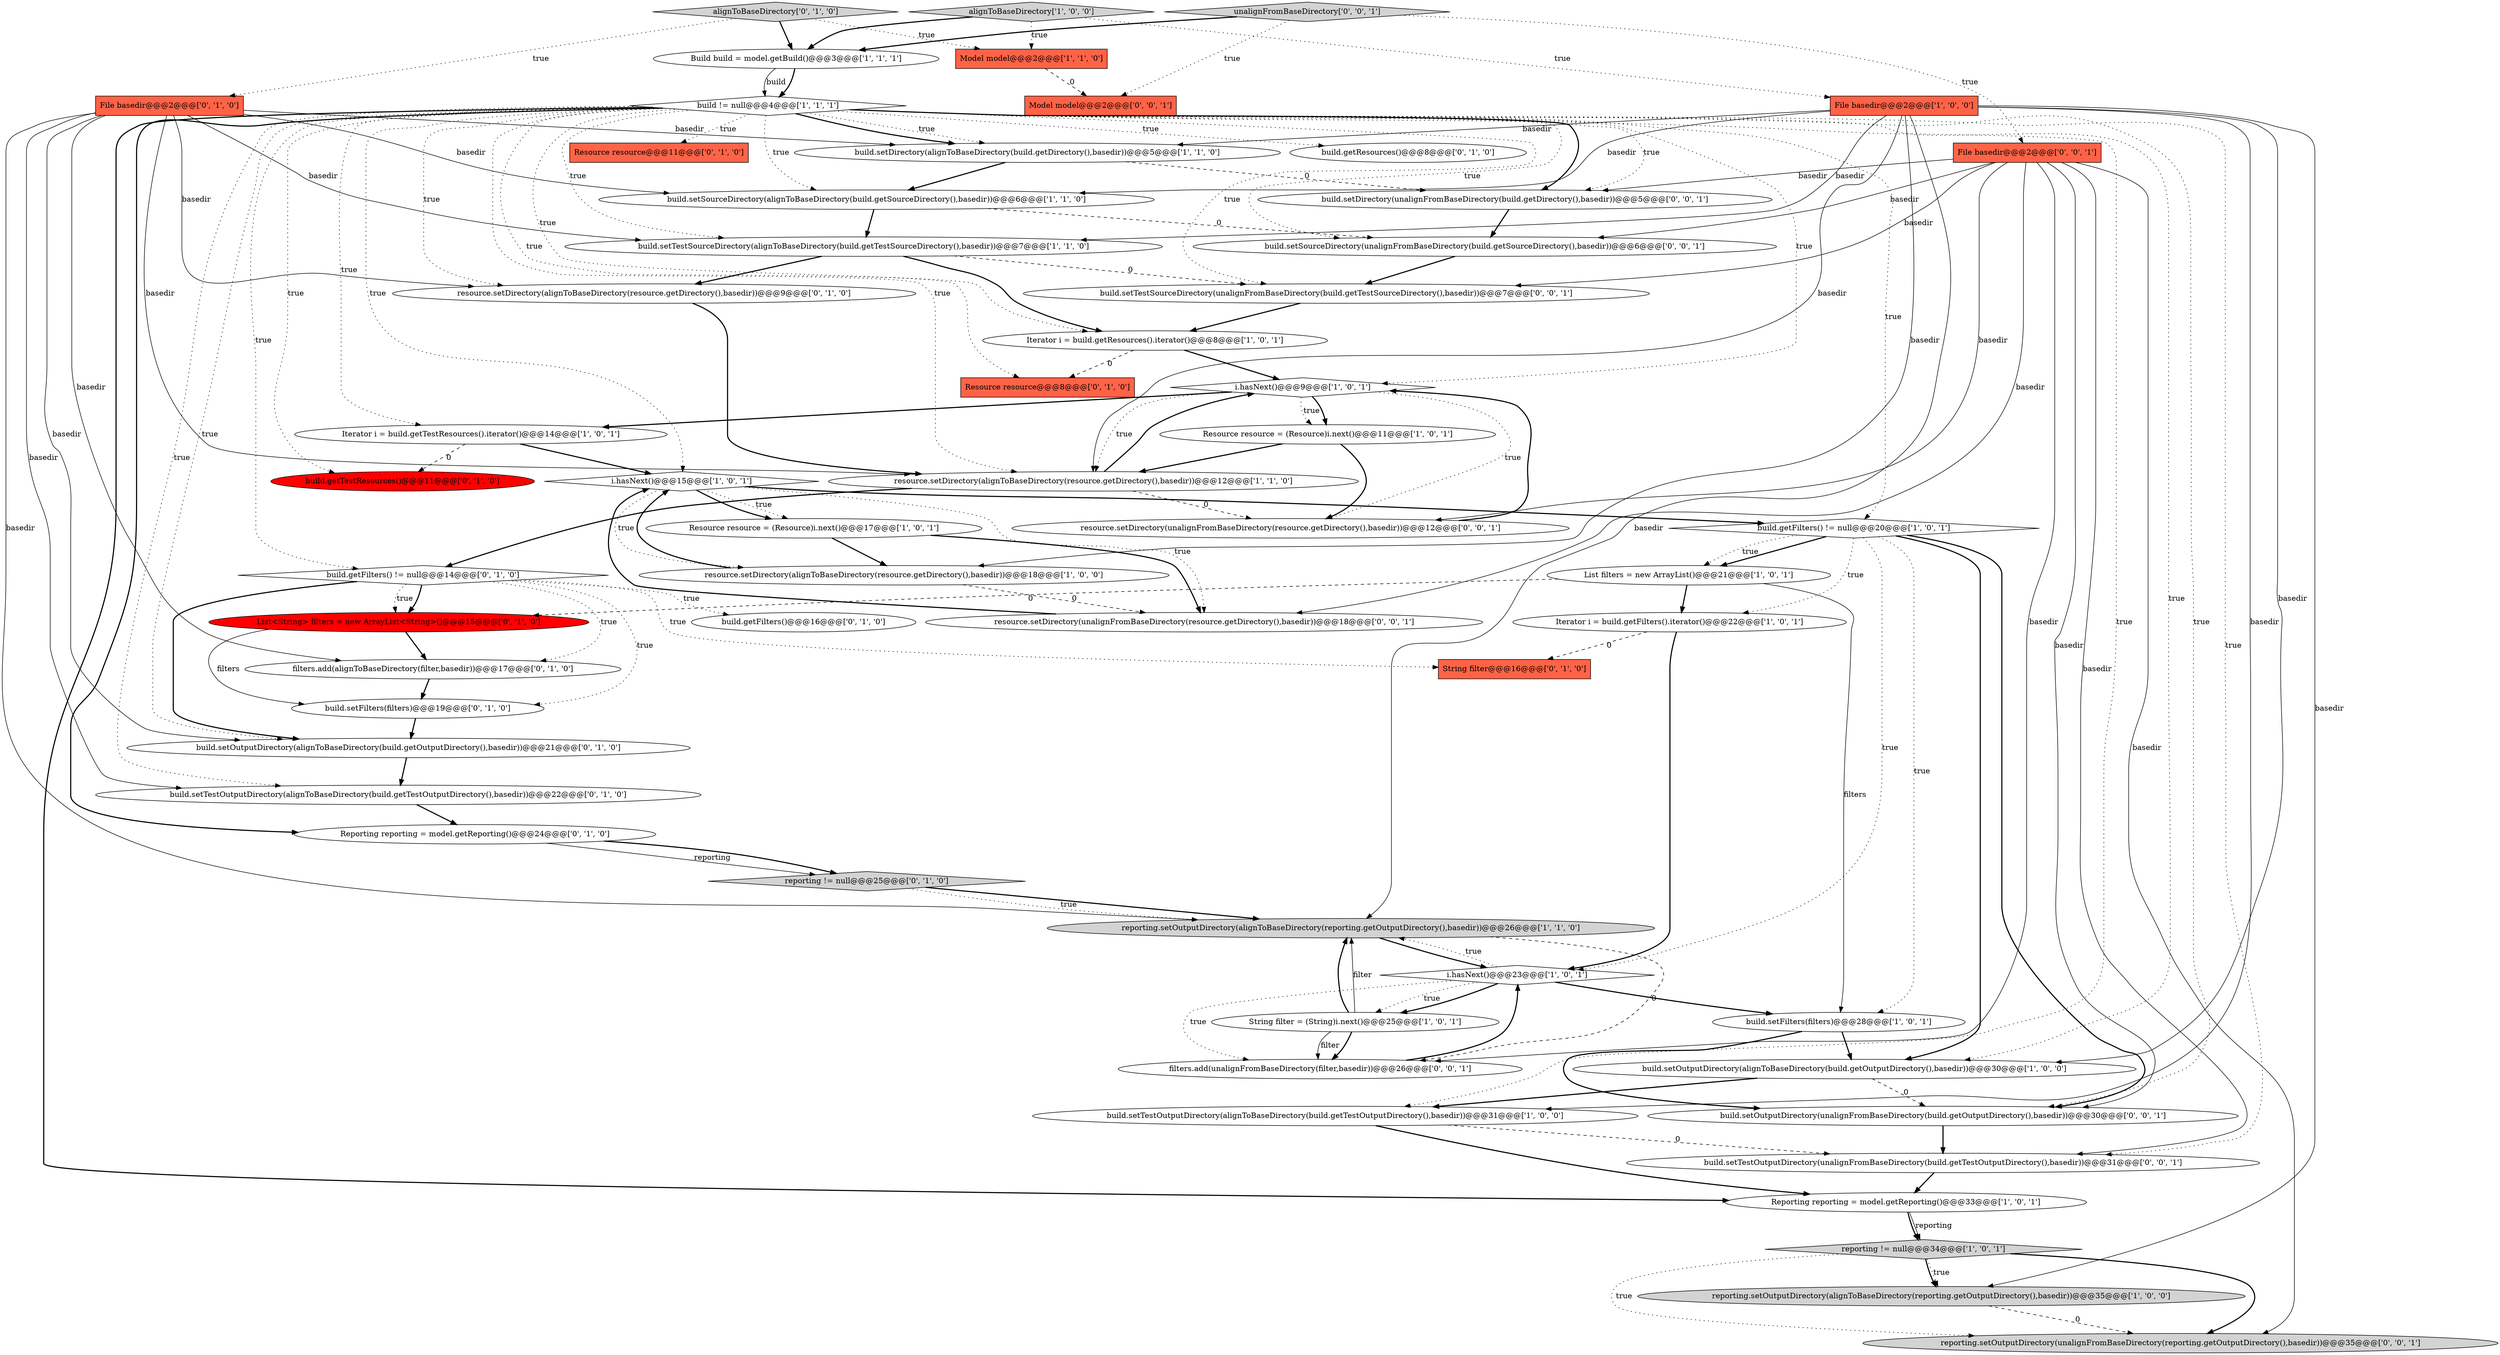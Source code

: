 digraph {
35 [style = filled, label = "build.getResources()@@@8@@@['0', '1', '0']", fillcolor = white, shape = ellipse image = "AAA0AAABBB2BBB"];
12 [style = filled, label = "resource.setDirectory(alignToBaseDirectory(resource.getDirectory(),basedir))@@@18@@@['1', '0', '0']", fillcolor = white, shape = ellipse image = "AAA0AAABBB1BBB"];
31 [style = filled, label = "build.setTestOutputDirectory(alignToBaseDirectory(build.getTestOutputDirectory(),basedir))@@@22@@@['0', '1', '0']", fillcolor = white, shape = ellipse image = "AAA0AAABBB2BBB"];
0 [style = filled, label = "reporting != null@@@34@@@['1', '0', '1']", fillcolor = lightgray, shape = diamond image = "AAA0AAABBB1BBB"];
40 [style = filled, label = "Resource resource@@@11@@@['0', '1', '0']", fillcolor = tomato, shape = box image = "AAA0AAABBB2BBB"];
43 [style = filled, label = "build.getFilters() != null@@@14@@@['0', '1', '0']", fillcolor = white, shape = diamond image = "AAA0AAABBB2BBB"];
55 [style = filled, label = "reporting.setOutputDirectory(unalignFromBaseDirectory(reporting.getOutputDirectory(),basedir))@@@35@@@['0', '0', '1']", fillcolor = lightgray, shape = ellipse image = "AAA0AAABBB3BBB"];
27 [style = filled, label = "i.hasNext()@@@15@@@['1', '0', '1']", fillcolor = white, shape = diamond image = "AAA0AAABBB1BBB"];
56 [style = filled, label = "build.setOutputDirectory(unalignFromBaseDirectory(build.getOutputDirectory(),basedir))@@@30@@@['0', '0', '1']", fillcolor = white, shape = ellipse image = "AAA0AAABBB3BBB"];
18 [style = filled, label = "i.hasNext()@@@9@@@['1', '0', '1']", fillcolor = white, shape = diamond image = "AAA0AAABBB1BBB"];
15 [style = filled, label = "build.setDirectory(alignToBaseDirectory(build.getDirectory(),basedir))@@@5@@@['1', '1', '0']", fillcolor = white, shape = ellipse image = "AAA0AAABBB1BBB"];
2 [style = filled, label = "build.setSourceDirectory(alignToBaseDirectory(build.getSourceDirectory(),basedir))@@@6@@@['1', '1', '0']", fillcolor = white, shape = ellipse image = "AAA0AAABBB1BBB"];
6 [style = filled, label = "Resource resource = (Resource)i.next()@@@11@@@['1', '0', '1']", fillcolor = white, shape = ellipse image = "AAA0AAABBB1BBB"];
32 [style = filled, label = "Reporting reporting = model.getReporting()@@@24@@@['0', '1', '0']", fillcolor = white, shape = ellipse image = "AAA0AAABBB2BBB"];
41 [style = filled, label = "build.getTestResources()@@@11@@@['0', '1', '0']", fillcolor = red, shape = ellipse image = "AAA1AAABBB2BBB"];
29 [style = filled, label = "build.setOutputDirectory(alignToBaseDirectory(build.getOutputDirectory(),basedir))@@@21@@@['0', '1', '0']", fillcolor = white, shape = ellipse image = "AAA0AAABBB2BBB"];
14 [style = filled, label = "build.setTestOutputDirectory(alignToBaseDirectory(build.getTestOutputDirectory(),basedir))@@@31@@@['1', '0', '0']", fillcolor = white, shape = ellipse image = "AAA0AAABBB1BBB"];
50 [style = filled, label = "build.setDirectory(unalignFromBaseDirectory(build.getDirectory(),basedir))@@@5@@@['0', '0', '1']", fillcolor = white, shape = ellipse image = "AAA0AAABBB3BBB"];
21 [style = filled, label = "String filter = (String)i.next()@@@25@@@['1', '0', '1']", fillcolor = white, shape = ellipse image = "AAA0AAABBB1BBB"];
28 [style = filled, label = "build.getFilters()@@@16@@@['0', '1', '0']", fillcolor = white, shape = ellipse image = "AAA0AAABBB2BBB"];
52 [style = filled, label = "resource.setDirectory(unalignFromBaseDirectory(resource.getDirectory(),basedir))@@@12@@@['0', '0', '1']", fillcolor = white, shape = ellipse image = "AAA0AAABBB3BBB"];
38 [style = filled, label = "build.setFilters(filters)@@@19@@@['0', '1', '0']", fillcolor = white, shape = ellipse image = "AAA0AAABBB2BBB"];
19 [style = filled, label = "Iterator i = build.getTestResources().iterator()@@@14@@@['1', '0', '1']", fillcolor = white, shape = ellipse image = "AAA0AAABBB1BBB"];
4 [style = filled, label = "File basedir@@@2@@@['1', '0', '0']", fillcolor = tomato, shape = box image = "AAA0AAABBB1BBB"];
17 [style = filled, label = "i.hasNext()@@@23@@@['1', '0', '1']", fillcolor = white, shape = diamond image = "AAA0AAABBB1BBB"];
33 [style = filled, label = "reporting != null@@@25@@@['0', '1', '0']", fillcolor = lightgray, shape = diamond image = "AAA0AAABBB2BBB"];
44 [style = filled, label = "alignToBaseDirectory['0', '1', '0']", fillcolor = lightgray, shape = diamond image = "AAA0AAABBB2BBB"];
26 [style = filled, label = "Reporting reporting = model.getReporting()@@@33@@@['1', '0', '1']", fillcolor = white, shape = ellipse image = "AAA0AAABBB1BBB"];
13 [style = filled, label = "build.setOutputDirectory(alignToBaseDirectory(build.getOutputDirectory(),basedir))@@@30@@@['1', '0', '0']", fillcolor = white, shape = ellipse image = "AAA0AAABBB1BBB"];
39 [style = filled, label = "resource.setDirectory(alignToBaseDirectory(resource.getDirectory(),basedir))@@@9@@@['0', '1', '0']", fillcolor = white, shape = ellipse image = "AAA0AAABBB2BBB"];
24 [style = filled, label = "Model model@@@2@@@['1', '1', '0']", fillcolor = tomato, shape = box image = "AAA0AAABBB1BBB"];
20 [style = filled, label = "Resource resource = (Resource)i.next()@@@17@@@['1', '0', '1']", fillcolor = white, shape = ellipse image = "AAA0AAABBB1BBB"];
16 [style = filled, label = "build.setFilters(filters)@@@28@@@['1', '0', '1']", fillcolor = white, shape = ellipse image = "AAA0AAABBB1BBB"];
11 [style = filled, label = "Iterator i = build.getFilters().iterator()@@@22@@@['1', '0', '1']", fillcolor = white, shape = ellipse image = "AAA0AAABBB1BBB"];
25 [style = filled, label = "build.setTestSourceDirectory(alignToBaseDirectory(build.getTestSourceDirectory(),basedir))@@@7@@@['1', '1', '0']", fillcolor = white, shape = ellipse image = "AAA0AAABBB1BBB"];
45 [style = filled, label = "build.setTestOutputDirectory(unalignFromBaseDirectory(build.getTestOutputDirectory(),basedir))@@@31@@@['0', '0', '1']", fillcolor = white, shape = ellipse image = "AAA0AAABBB3BBB"];
36 [style = filled, label = "List<String> filters = new ArrayList<String>()@@@15@@@['0', '1', '0']", fillcolor = red, shape = ellipse image = "AAA1AAABBB2BBB"];
23 [style = filled, label = "resource.setDirectory(alignToBaseDirectory(resource.getDirectory(),basedir))@@@12@@@['1', '1', '0']", fillcolor = white, shape = ellipse image = "AAA0AAABBB1BBB"];
42 [style = filled, label = "Resource resource@@@8@@@['0', '1', '0']", fillcolor = tomato, shape = box image = "AAA1AAABBB2BBB"];
46 [style = filled, label = "build.setSourceDirectory(unalignFromBaseDirectory(build.getSourceDirectory(),basedir))@@@6@@@['0', '0', '1']", fillcolor = white, shape = ellipse image = "AAA0AAABBB3BBB"];
51 [style = filled, label = "resource.setDirectory(unalignFromBaseDirectory(resource.getDirectory(),basedir))@@@18@@@['0', '0', '1']", fillcolor = white, shape = ellipse image = "AAA0AAABBB3BBB"];
37 [style = filled, label = "String filter@@@16@@@['0', '1', '0']", fillcolor = tomato, shape = box image = "AAA1AAABBB2BBB"];
48 [style = filled, label = "File basedir@@@2@@@['0', '0', '1']", fillcolor = tomato, shape = box image = "AAA0AAABBB3BBB"];
10 [style = filled, label = "build.getFilters() != null@@@20@@@['1', '0', '1']", fillcolor = white, shape = diamond image = "AAA0AAABBB1BBB"];
49 [style = filled, label = "build.setTestSourceDirectory(unalignFromBaseDirectory(build.getTestSourceDirectory(),basedir))@@@7@@@['0', '0', '1']", fillcolor = white, shape = ellipse image = "AAA0AAABBB3BBB"];
22 [style = filled, label = "reporting.setOutputDirectory(alignToBaseDirectory(reporting.getOutputDirectory(),basedir))@@@35@@@['1', '0', '0']", fillcolor = lightgray, shape = ellipse image = "AAA0AAABBB1BBB"];
1 [style = filled, label = "Iterator i = build.getResources().iterator()@@@8@@@['1', '0', '1']", fillcolor = white, shape = ellipse image = "AAA0AAABBB1BBB"];
53 [style = filled, label = "unalignFromBaseDirectory['0', '0', '1']", fillcolor = lightgray, shape = diamond image = "AAA0AAABBB3BBB"];
34 [style = filled, label = "filters.add(alignToBaseDirectory(filter,basedir))@@@17@@@['0', '1', '0']", fillcolor = white, shape = ellipse image = "AAA0AAABBB2BBB"];
30 [style = filled, label = "File basedir@@@2@@@['0', '1', '0']", fillcolor = tomato, shape = box image = "AAA0AAABBB2BBB"];
5 [style = filled, label = "Build build = model.getBuild()@@@3@@@['1', '1', '1']", fillcolor = white, shape = ellipse image = "AAA0AAABBB1BBB"];
47 [style = filled, label = "filters.add(unalignFromBaseDirectory(filter,basedir))@@@26@@@['0', '0', '1']", fillcolor = white, shape = ellipse image = "AAA0AAABBB3BBB"];
54 [style = filled, label = "Model model@@@2@@@['0', '0', '1']", fillcolor = tomato, shape = box image = "AAA0AAABBB3BBB"];
8 [style = filled, label = "reporting.setOutputDirectory(alignToBaseDirectory(reporting.getOutputDirectory(),basedir))@@@26@@@['1', '1', '0']", fillcolor = lightgray, shape = ellipse image = "AAA0AAABBB1BBB"];
3 [style = filled, label = "alignToBaseDirectory['1', '0', '0']", fillcolor = lightgray, shape = diamond image = "AAA0AAABBB1BBB"];
9 [style = filled, label = "build != null@@@4@@@['1', '1', '1']", fillcolor = white, shape = diamond image = "AAA0AAABBB1BBB"];
7 [style = filled, label = "List filters = new ArrayList()@@@21@@@['1', '0', '1']", fillcolor = white, shape = ellipse image = "AAA0AAABBB1BBB"];
9->50 [style = bold, label=""];
1->42 [style = dashed, label="0"];
13->56 [style = dashed, label="0"];
25->1 [style = bold, label=""];
9->35 [style = dotted, label="true"];
5->9 [style = bold, label=""];
5->9 [style = solid, label="build"];
21->8 [style = bold, label=""];
2->46 [style = dashed, label="0"];
44->24 [style = dotted, label="true"];
9->26 [style = bold, label=""];
17->8 [style = dotted, label="true"];
23->52 [style = dashed, label="0"];
3->5 [style = bold, label=""];
22->55 [style = dashed, label="0"];
9->49 [style = dotted, label="true"];
4->22 [style = solid, label="basedir"];
39->23 [style = bold, label=""];
4->2 [style = solid, label="basedir"];
44->30 [style = dotted, label="true"];
43->29 [style = bold, label=""];
9->15 [style = dotted, label="true"];
48->47 [style = solid, label="basedir"];
0->55 [style = dotted, label="true"];
2->25 [style = bold, label=""];
10->16 [style = dotted, label="true"];
17->21 [style = bold, label=""];
13->14 [style = bold, label=""];
17->16 [style = bold, label=""];
18->23 [style = dotted, label="true"];
48->50 [style = solid, label="basedir"];
9->41 [style = dotted, label="true"];
4->12 [style = solid, label="basedir"];
53->48 [style = dotted, label="true"];
7->11 [style = bold, label=""];
30->31 [style = solid, label="basedir"];
16->56 [style = bold, label=""];
48->45 [style = solid, label="basedir"];
9->32 [style = bold, label=""];
18->19 [style = bold, label=""];
9->31 [style = dotted, label="true"];
32->33 [style = solid, label="reporting"];
9->42 [style = dotted, label="true"];
48->49 [style = solid, label="basedir"];
10->7 [style = bold, label=""];
15->50 [style = dashed, label="0"];
18->6 [style = dotted, label="true"];
8->17 [style = bold, label=""];
26->0 [style = bold, label=""];
21->8 [style = solid, label="filter"];
49->1 [style = bold, label=""];
48->55 [style = solid, label="basedir"];
52->18 [style = bold, label=""];
27->20 [style = dotted, label="true"];
9->13 [style = dotted, label="true"];
43->28 [style = dotted, label="true"];
9->43 [style = dotted, label="true"];
51->27 [style = bold, label=""];
11->17 [style = bold, label=""];
34->38 [style = bold, label=""];
30->29 [style = solid, label="basedir"];
17->21 [style = dotted, label="true"];
9->10 [style = dotted, label="true"];
33->8 [style = bold, label=""];
27->20 [style = bold, label=""];
36->38 [style = solid, label="filters"];
4->14 [style = solid, label="basedir"];
21->47 [style = bold, label=""];
43->38 [style = dotted, label="true"];
16->13 [style = bold, label=""];
25->39 [style = bold, label=""];
48->46 [style = solid, label="basedir"];
6->23 [style = bold, label=""];
31->32 [style = bold, label=""];
23->43 [style = bold, label=""];
43->36 [style = bold, label=""];
25->49 [style = dashed, label="0"];
32->33 [style = bold, label=""];
19->41 [style = dashed, label="0"];
3->24 [style = dotted, label="true"];
10->17 [style = dotted, label="true"];
17->47 [style = dotted, label="true"];
9->19 [style = dotted, label="true"];
56->45 [style = bold, label=""];
30->34 [style = solid, label="basedir"];
10->13 [style = bold, label=""];
4->13 [style = solid, label="basedir"];
18->6 [style = bold, label=""];
10->11 [style = dotted, label="true"];
9->23 [style = dotted, label="true"];
9->45 [style = dotted, label="true"];
27->10 [style = bold, label=""];
9->46 [style = dotted, label="true"];
14->45 [style = dashed, label="0"];
20->51 [style = bold, label=""];
9->1 [style = dotted, label="true"];
33->8 [style = dotted, label="true"];
27->51 [style = dotted, label="true"];
43->36 [style = dotted, label="true"];
44->5 [style = bold, label=""];
12->27 [style = bold, label=""];
30->2 [style = solid, label="basedir"];
23->18 [style = bold, label=""];
36->34 [style = bold, label=""];
18->52 [style = dotted, label="true"];
4->8 [style = solid, label="basedir"];
4->25 [style = solid, label="basedir"];
48->51 [style = solid, label="basedir"];
8->47 [style = dashed, label="0"];
15->2 [style = bold, label=""];
9->29 [style = dotted, label="true"];
30->8 [style = solid, label="basedir"];
4->15 [style = solid, label="basedir"];
10->56 [style = bold, label=""];
12->51 [style = dashed, label="0"];
53->5 [style = bold, label=""];
50->46 [style = bold, label=""];
38->29 [style = bold, label=""];
29->31 [style = bold, label=""];
21->47 [style = solid, label="filter"];
48->56 [style = solid, label="basedir"];
46->49 [style = bold, label=""];
3->4 [style = dotted, label="true"];
1->18 [style = bold, label=""];
27->12 [style = dotted, label="true"];
30->25 [style = solid, label="basedir"];
30->39 [style = solid, label="basedir"];
30->23 [style = solid, label="basedir"];
48->52 [style = solid, label="basedir"];
6->52 [style = bold, label=""];
9->14 [style = dotted, label="true"];
43->34 [style = dotted, label="true"];
9->25 [style = dotted, label="true"];
0->22 [style = dotted, label="true"];
26->0 [style = solid, label="reporting"];
9->27 [style = dotted, label="true"];
14->26 [style = bold, label=""];
9->50 [style = dotted, label="true"];
4->23 [style = solid, label="basedir"];
43->37 [style = dotted, label="true"];
9->56 [style = dotted, label="true"];
30->15 [style = solid, label="basedir"];
24->54 [style = dashed, label="0"];
9->15 [style = bold, label=""];
9->2 [style = dotted, label="true"];
19->27 [style = bold, label=""];
0->22 [style = bold, label=""];
0->55 [style = bold, label=""];
20->12 [style = bold, label=""];
9->39 [style = dotted, label="true"];
9->18 [style = dotted, label="true"];
11->37 [style = dashed, label="0"];
45->26 [style = bold, label=""];
7->16 [style = solid, label="filters"];
9->40 [style = dotted, label="true"];
47->17 [style = bold, label=""];
53->54 [style = dotted, label="true"];
7->36 [style = dashed, label="0"];
10->7 [style = dotted, label="true"];
}

